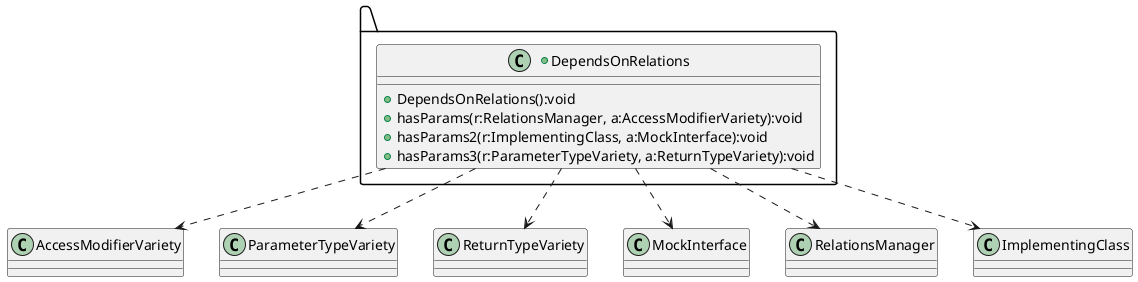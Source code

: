 @startuml
package .. {
	+class DependsOnRelations{
	+DependsOnRelations():void
	+hasParams(r:RelationsManager, a:AccessModifierVariety):void
	+hasParams2(r:ImplementingClass, a:MockInterface):void
	+hasParams3(r:ParameterTypeVariety, a:ReturnTypeVariety):void
	}

}
DependsOnRelations..>AccessModifierVariety
DependsOnRelations..>ParameterTypeVariety
DependsOnRelations..>ReturnTypeVariety
DependsOnRelations..>MockInterface
DependsOnRelations..>RelationsManager
DependsOnRelations..>ImplementingClass
@enduml